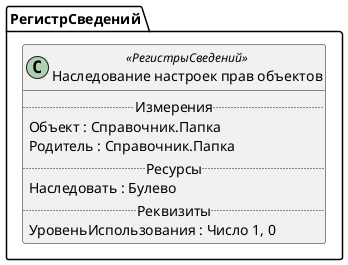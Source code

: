 ﻿@startuml НаследованиеНастроекПравОбъектов
'!include templates.wsd
'..\include templates.wsd
class РегистрСведений.НаследованиеНастроекПравОбъектов as "Наследование настроек прав объектов" <<РегистрыСведений>>
{
..Измерения..
Объект : Справочник.Папка
Родитель : Справочник.Папка
..Ресурсы..
Наследовать : Булево
..Реквизиты..
УровеньИспользования : Число 1, 0
}
@enduml
